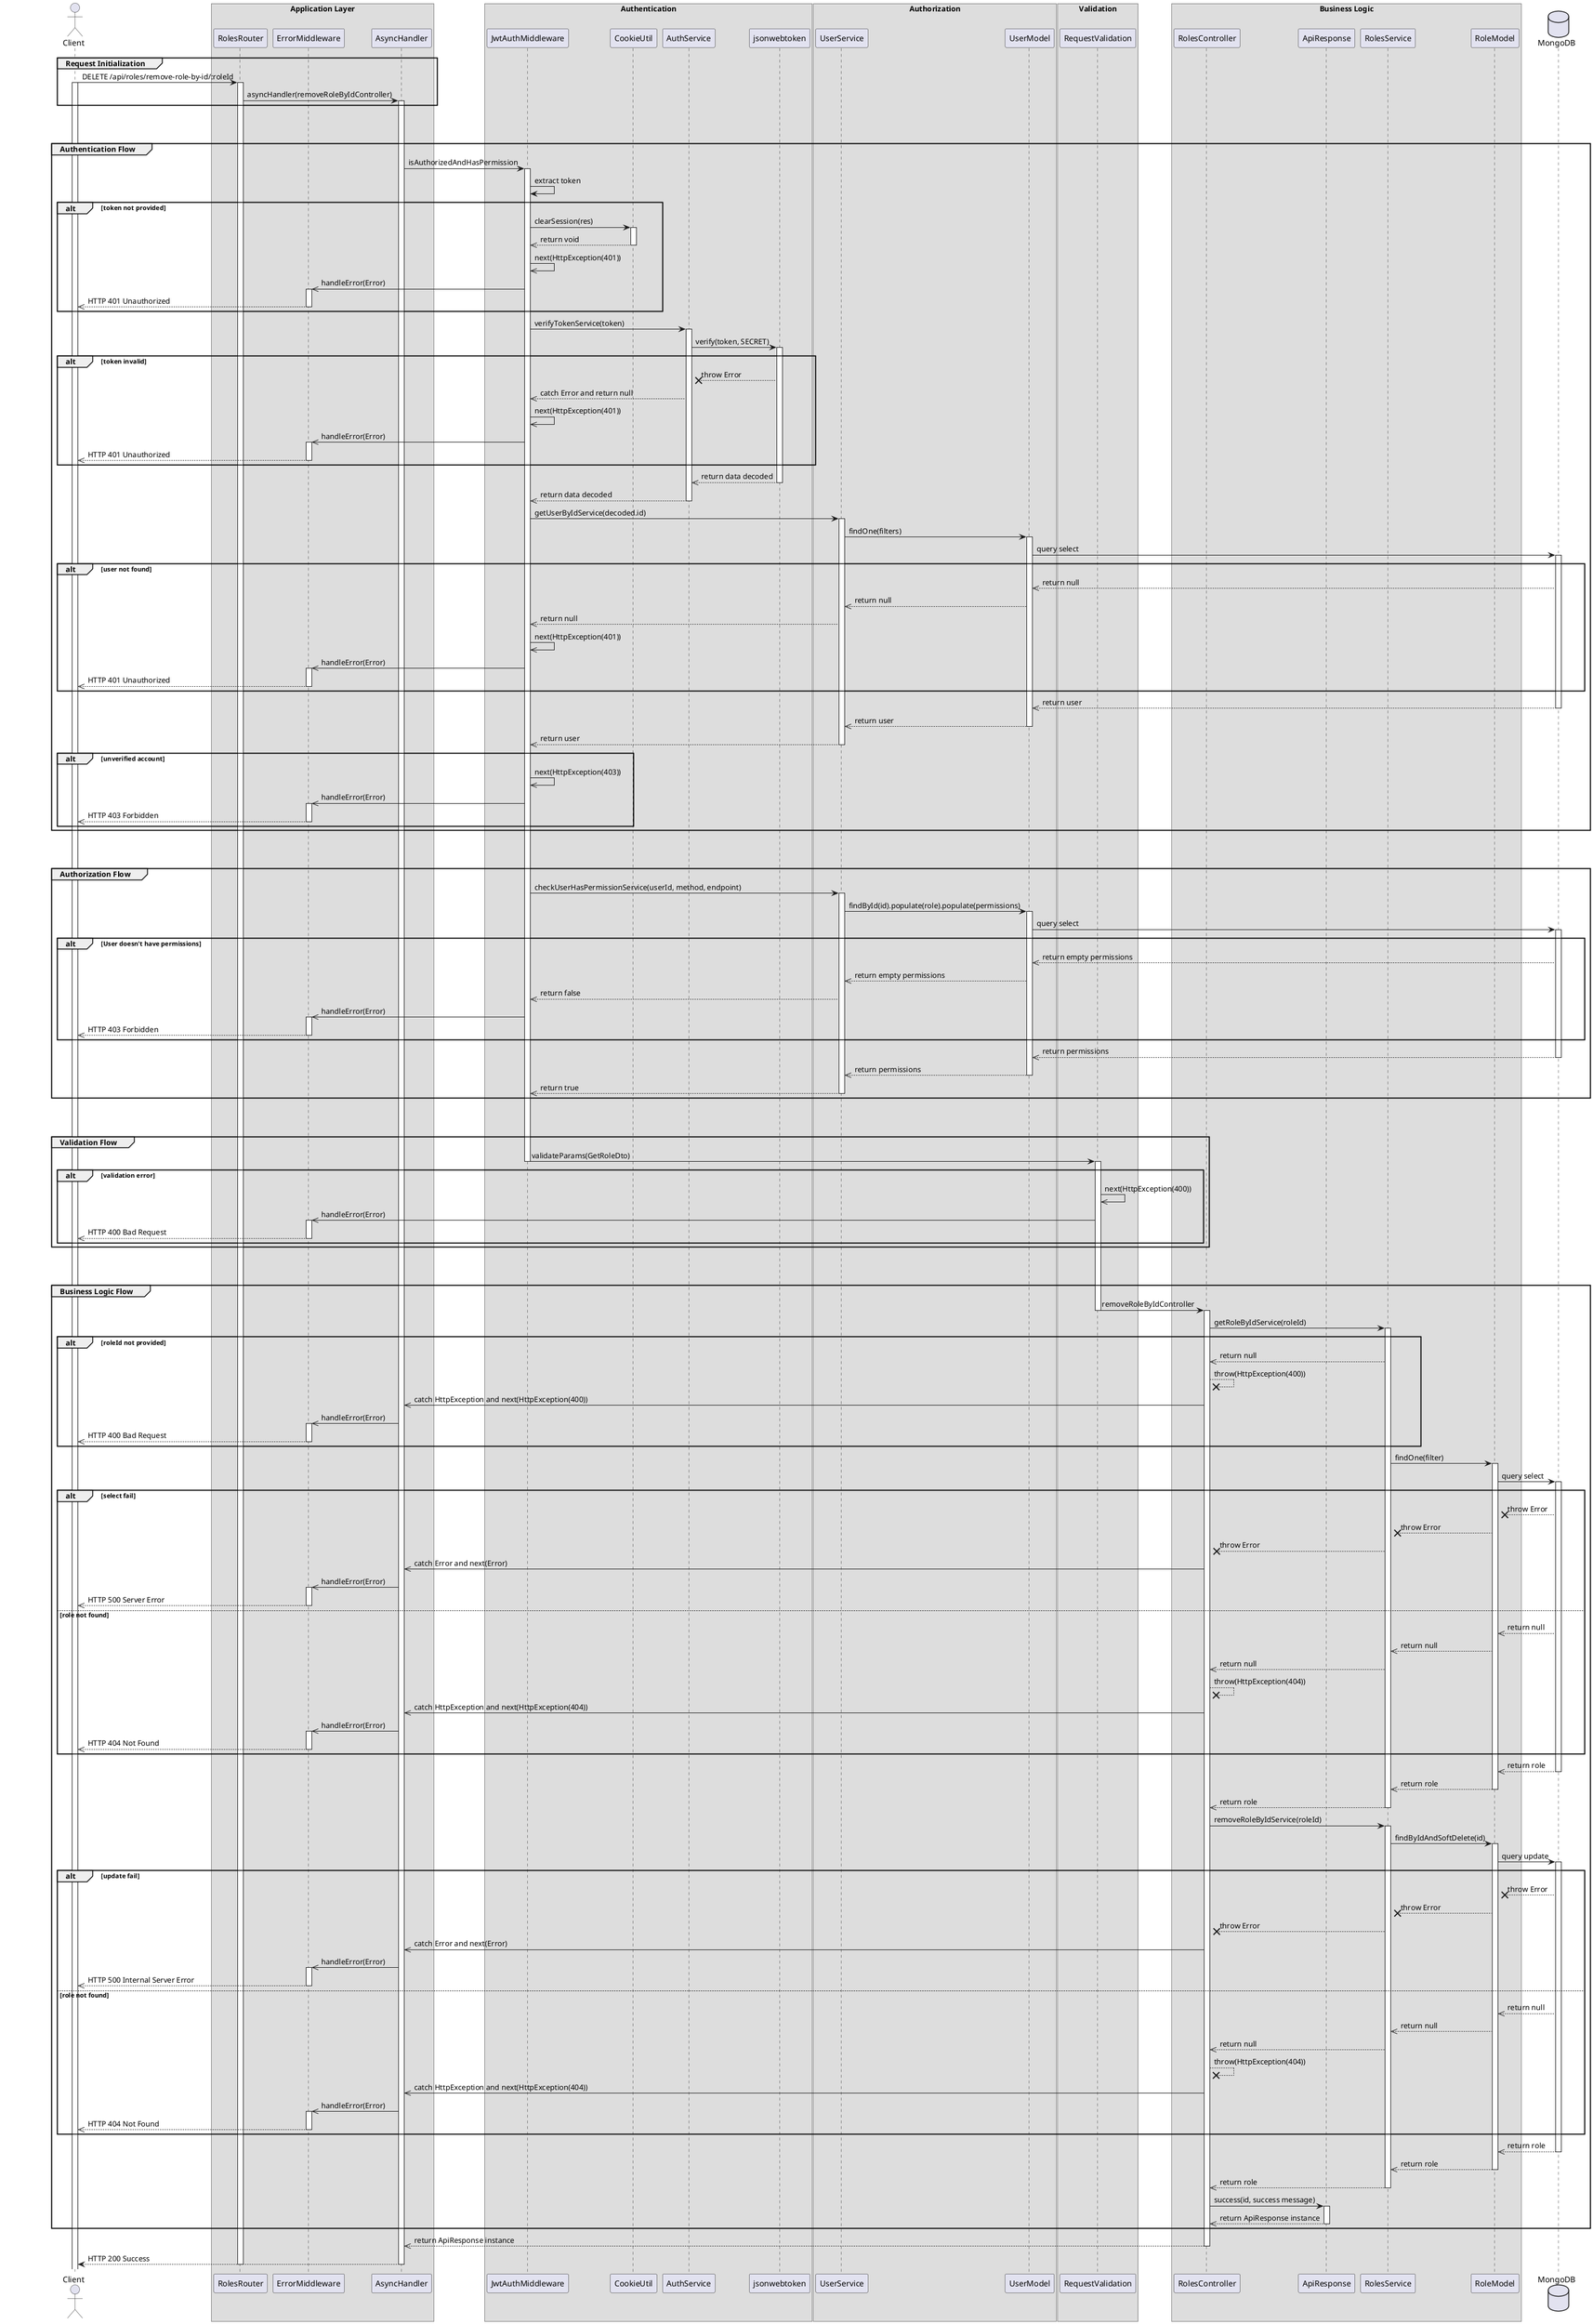 @startuml Remove Role

actor Client

box "Application Layer"
participant RolesRouter 
participant ErrorMiddleware 
participant AsyncHandler 
end box

box "Authentication"
participant JwtAuthMiddleware 
participant CookieUtil
participant AuthService
participant jsonwebtoken
end box

box "Authorization"
participant UserService 
participant UserModel
end box

box "Validation"
participant RequestValidation
end box

box "Business Logic"
participant RolesController
participant ApiResponse
participant RolesService
participant RoleModel
end box

database MongoDB

' Step 1
group Request Initialization
    Client -> RolesRouter: DELETE /api/roles/remove-role-by-id/:roleId
    activate Client
    activate RolesRouter
    RolesRouter -> AsyncHandler: asyncHandler(removeRoleByIdController)
    activate AsyncHandler
end

break
break

' Step 2
group Authentication Flow
    AsyncHandler -> JwtAuthMiddleware: isAuthorizedAndHasPermission
    activate JwtAuthMiddleware

    JwtAuthMiddleware -> JwtAuthMiddleware: extract token
    alt token not provided
        JwtAuthMiddleware -> CookieUtil: clearSession(res)
        activate CookieUtil
        CookieUtil -->> JwtAuthMiddleware: return void
        deactivate CookieUtil
        JwtAuthMiddleware ->> JwtAuthMiddleware: next(HttpException(401))
        JwtAuthMiddleware ->> ErrorMiddleware: handleError(Error)
        activate ErrorMiddleware
        ErrorMiddleware -->> Client: HTTP 401 Unauthorized
        deactivate ErrorMiddleware
    end 

    JwtAuthMiddleware -> AuthService: verifyTokenService(token)
    activate AuthService
    AuthService -> jsonwebtoken: verify(token, SECRET)
    activate jsonwebtoken
    alt token invalid
        jsonwebtoken --x AuthService: throw Error
        AuthService -->> JwtAuthMiddleware: catch Error and return null
        JwtAuthMiddleware ->> JwtAuthMiddleware: next(HttpException(401))
        JwtAuthMiddleware ->> ErrorMiddleware: handleError(Error)
        activate ErrorMiddleware
        ErrorMiddleware -->> Client: HTTP 401 Unauthorized
        deactivate ErrorMiddleware
    end

    jsonwebtoken -->> AuthService: return data decoded
    deactivate jsonwebtoken
    AuthService -->> JwtAuthMiddleware: return data decoded
    deactivate AuthService
    JwtAuthMiddleware -> UserService: getUserByIdService(decoded.id)
    activate UserService
    UserService -> UserModel: findOne(filters)
    activate UserModel
    UserModel -> MongoDB: query select
    activate MongoDB

    alt user not found
        MongoDB -->> UserModel: return null
        UserModel -->> UserService: return null
        UserService -->> JwtAuthMiddleware: return null
        JwtAuthMiddleware ->> JwtAuthMiddleware: next(HttpException(401))
        JwtAuthMiddleware ->> ErrorMiddleware: handleError(Error)
        activate ErrorMiddleware
        ErrorMiddleware -->> Client: HTTP 401 Unauthorized
        deactivate ErrorMiddleware
    end

    MongoDB -->> UserModel: return user
    deactivate MongoDB
    UserModel -->> UserService: return user
    deactivate UserModel
    UserService -->> JwtAuthMiddleware: return user
    deactivate UserService

    alt unverified account
        JwtAuthMiddleware ->> JwtAuthMiddleware: next(HttpException(403))
        JwtAuthMiddleware ->> ErrorMiddleware: handleError(Error)
        activate ErrorMiddleware
        ErrorMiddleware -->> Client: HTTP 403 Forbidden
        deactivate ErrorMiddleware
    end
end

break
break

' Step 3
group Authorization Flow
    JwtAuthMiddleware -> UserService: checkUserHasPermissionService(userId, method, endpoint)
    activate UserService
    UserService -> UserModel: findById(id).populate(role).populate(permissions)
    activate UserModel
    UserModel -> MongoDB: query select
    activate MongoDB

    alt User doesn't have permissions 
        MongoDB -->> UserModel: return empty permissions
        UserModel -->> UserService: return empty permissions
        UserService -->> JwtAuthMiddleware: return false
        JwtAuthMiddleware ->> ErrorMiddleware: handleError(Error)
        activate ErrorMiddleware
        ErrorMiddleware -->> Client: HTTP 403 Forbidden
        deactivate ErrorMiddleware
    end

    MongoDB -->> UserModel: return permissions
    deactivate MongoDB
    UserModel -->> UserService: return permissions
    deactivate UserModel
    UserService -->> JwtAuthMiddleware: return true
    deactivate UserService
end

break
break

' Step 4
group Validation Flow
    JwtAuthMiddleware -> RequestValidation: validateParams(GetRoleDto)
    deactivate JwtAuthMiddleware
    activate RequestValidation
    
    alt validation error
        RequestValidation ->> RequestValidation: next(HttpException(400))
        RequestValidation ->> ErrorMiddleware: handleError(Error)
        activate ErrorMiddleware
        ErrorMiddleware -->> Client: HTTP 400 Bad Request
        deactivate ErrorMiddleware
    end
end
break
break

' Step 5
group Business Logic Flow
    RequestValidation -> RolesController: removeRoleByIdController
    deactivate RequestValidation
    activate RolesController
    RolesController -> RolesService: getRoleByIdService(roleId)
    activate RolesService
    
    alt roleId not provided
        RolesService -->> RolesController: return null
        RolesController --x RolesController: throw(HttpException(400))
        RolesController ->> AsyncHandler: catch HttpException and next(HttpException(400))
        AsyncHandler ->> ErrorMiddleware: handleError(Error) 
        activate ErrorMiddleware
        ErrorMiddleware -->> Client: HTTP 400 Bad Request
        deactivate ErrorMiddleware
    end

    RolesService -> RoleModel: findOne(filter)
    activate RoleModel
    RoleModel -> MongoDB: query select
    activate MongoDB

    alt select fail
        MongoDB --x RoleModel: throw Error
        RoleModel --x RolesService: throw Error
        RolesService --x RolesController: throw Error
        RolesController ->> AsyncHandler: catch Error and next(Error)
        AsyncHandler ->> ErrorMiddleware: handleError(Error)
        activate ErrorMiddleware
        ErrorMiddleware -->> Client: HTTP 500 Server Error
        deactivate ErrorMiddleware
    else role not found
        MongoDB -->> RoleModel: return null
        RoleModel -->> RolesService: return null
        RolesService -->> RolesController: return null
        RolesController --x RolesController: throw(HttpException(404))
        RolesController ->> AsyncHandler: catch HttpException and next(HttpException(404))
        AsyncHandler ->> ErrorMiddleware: handleError(Error) 
        activate ErrorMiddleware
        ErrorMiddleware -->> Client: HTTP 404 Not Found
        deactivate ErrorMiddleware
    end

    MongoDB -->> RoleModel: return role
    deactivate MongoDB
    RoleModel -->> RolesService: return role
    deactivate RoleModel
    RolesService -->> RolesController: return role
    deactivate RolesService
    RolesController -> RolesService: removeRoleByIdService(roleId)
    activate RolesService
    RolesService -> RoleModel: findByIdAndSoftDelete(id)
    activate RoleModel
    RoleModel -> MongoDB: query update
    activate MongoDB

    alt update fail
        MongoDB --x RoleModel: throw Error
        RoleModel --x RolesService: throw Error
        RolesService --x RolesController: throw Error
        RolesController ->> AsyncHandler: catch Error and next(Error)
        AsyncHandler ->> ErrorMiddleware: handleError(Error)
        activate ErrorMiddleware
        ErrorMiddleware -->> Client: HTTP 500 Internal Server Error
        deactivate ErrorMiddleware
    else role not found
        MongoDB -->> RoleModel: return null
        RoleModel -->> RolesService: return null
        RolesService -->> RolesController: return null
        RolesController --x RolesController: throw(HttpException(404))
        RolesController ->> AsyncHandler: catch HttpException and next(HttpException(404))
        AsyncHandler ->> ErrorMiddleware: handleError(Error) 
        activate ErrorMiddleware
        ErrorMiddleware -->> Client: HTTP 404 Not Found
        deactivate ErrorMiddleware
    end

    MongoDB -->> RoleModel: return role
    deactivate MongoDB
    RoleModel -->> RolesService: return role
    deactivate RoleModel
    RolesService -->> RolesController: return role
    deactivate RolesService
    RolesController -> ApiResponse: success(id, success message)
    activate ApiResponse
    ApiResponse -->> RolesController: return ApiResponse instance
    deactivate ApiResponse 
    
end
RolesController -->> AsyncHandler: return ApiResponse instance
deactivate RolesController
AsyncHandler --> Client: HTTP 200 Success
deactivate AsyncHandler
deactivate RolesRouter


@enduml